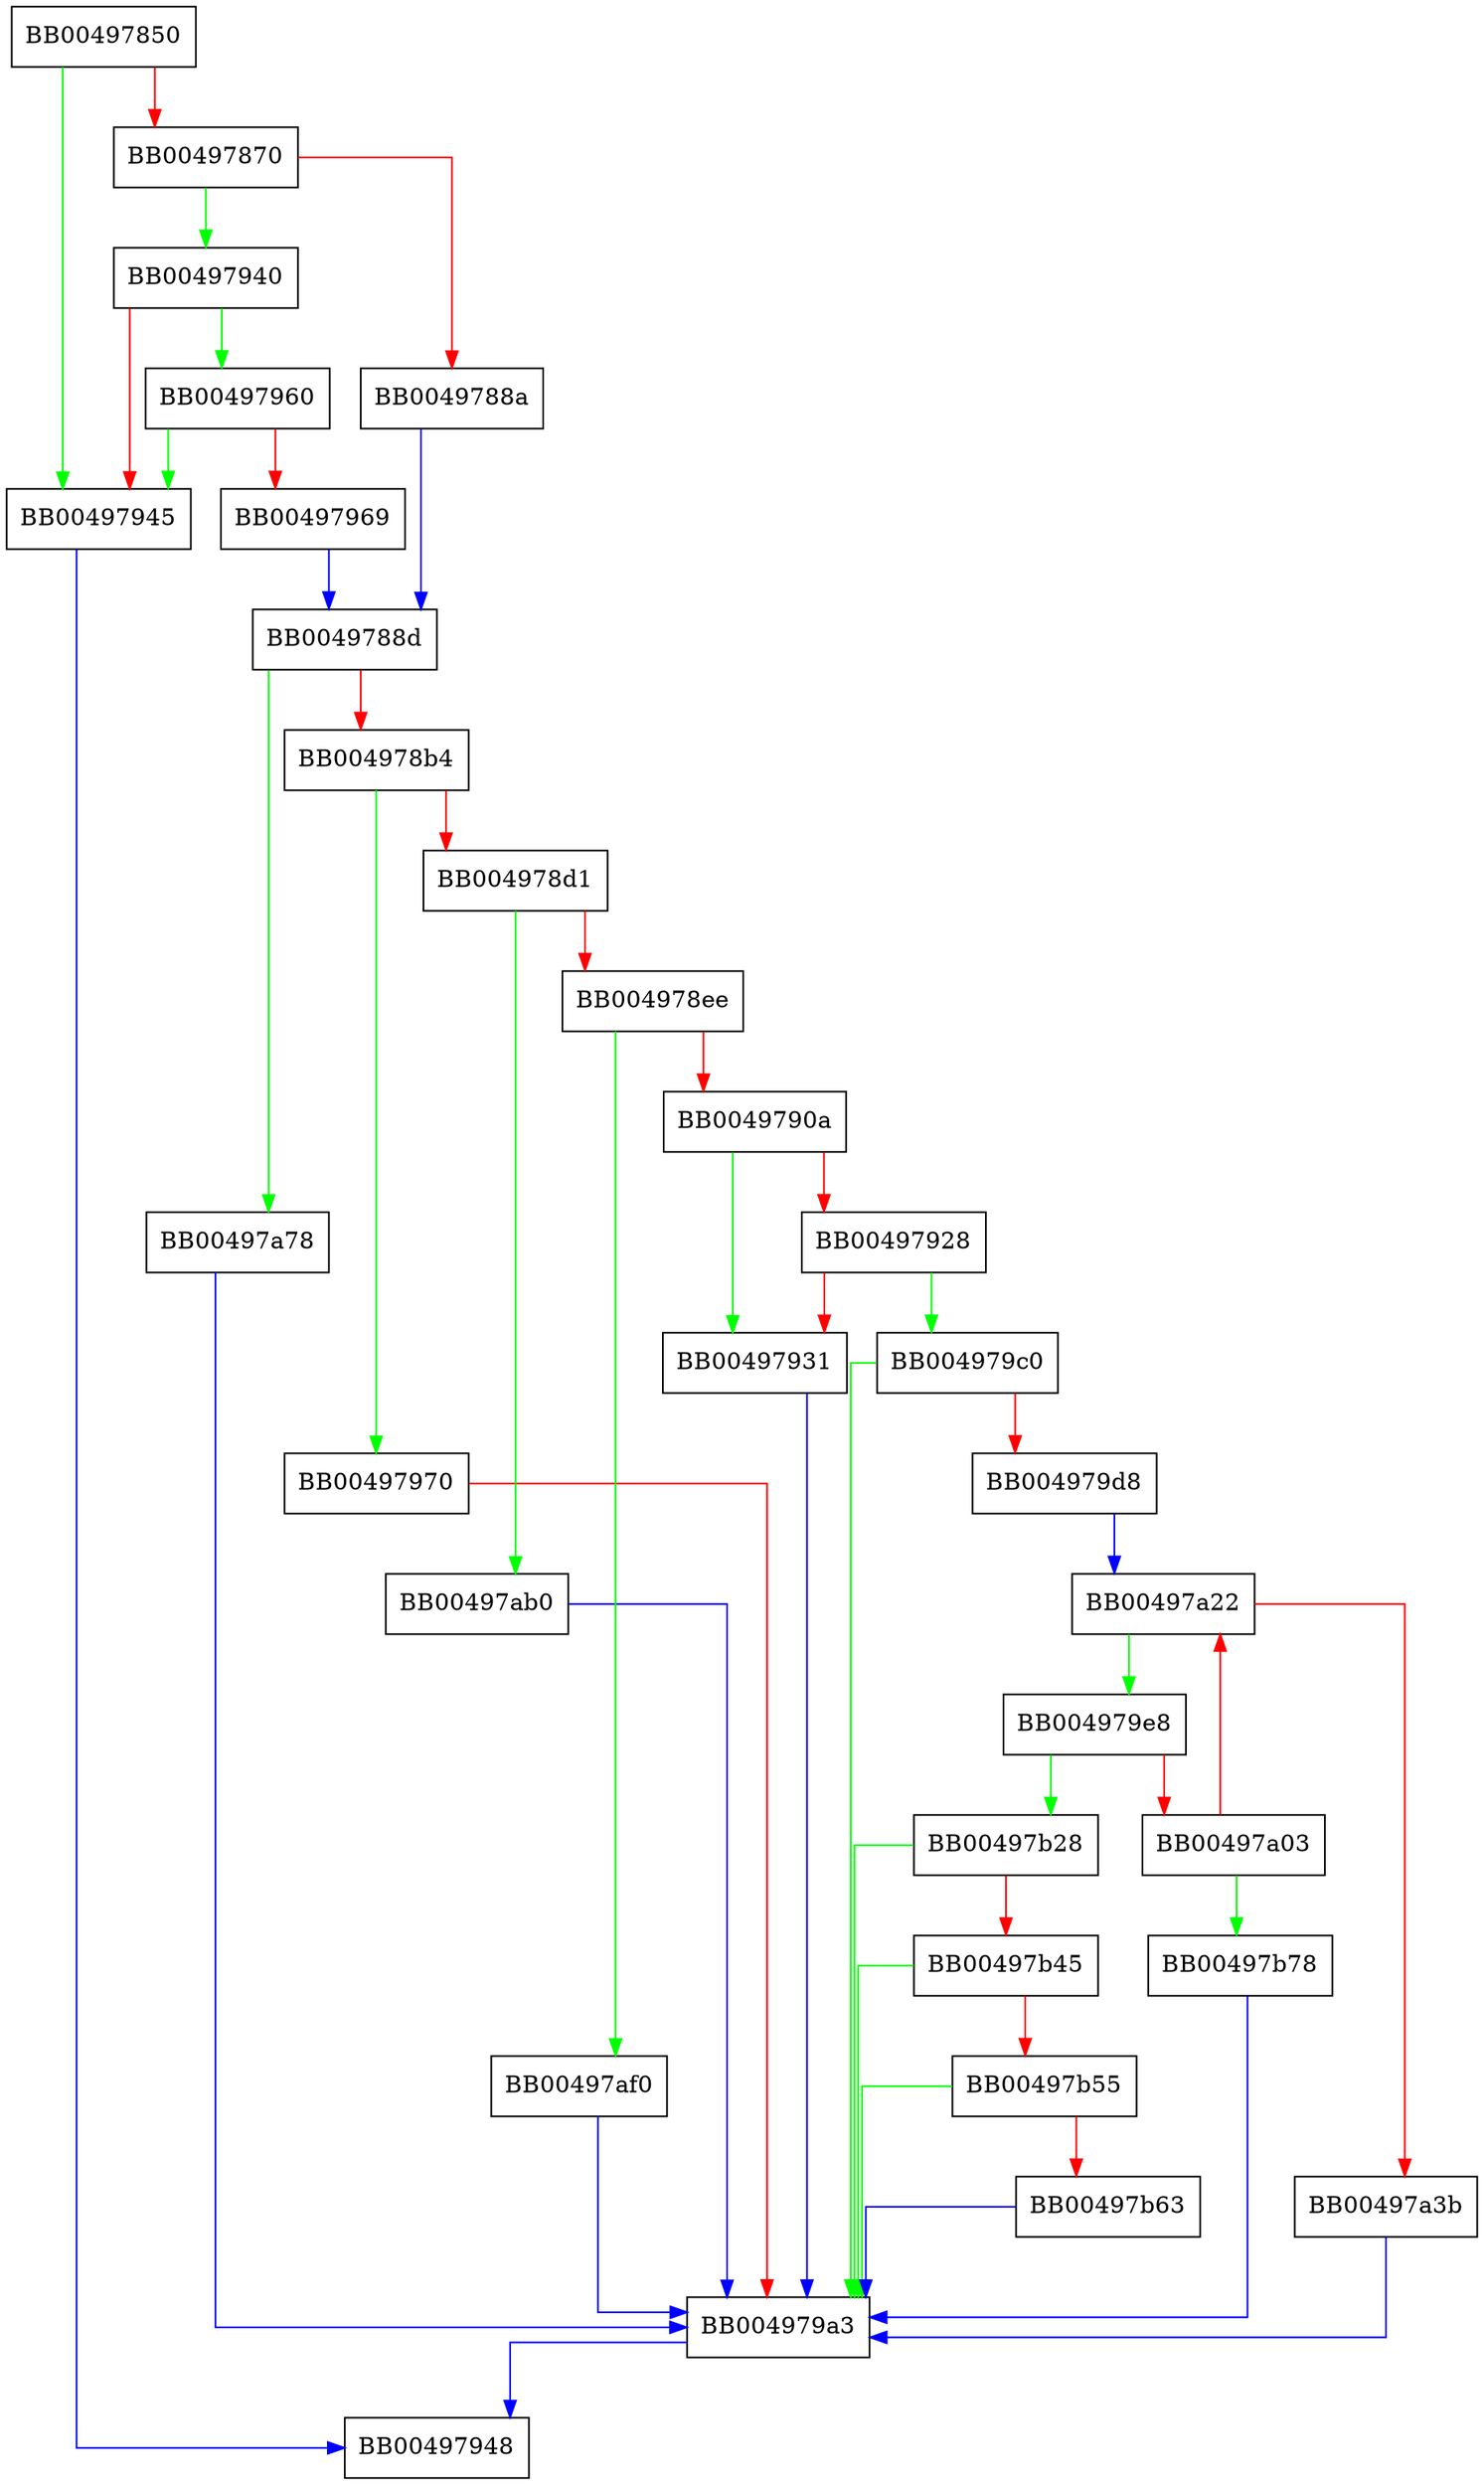 digraph SSL_use_certificate_chain_file {
  node [shape="box"];
  graph [splines=ortho];
  BB00497850 -> BB00497945 [color="green"];
  BB00497850 -> BB00497870 [color="red"];
  BB00497870 -> BB00497940 [color="green"];
  BB00497870 -> BB0049788a [color="red"];
  BB0049788a -> BB0049788d [color="blue"];
  BB0049788d -> BB00497a78 [color="green"];
  BB0049788d -> BB004978b4 [color="red"];
  BB004978b4 -> BB00497970 [color="green"];
  BB004978b4 -> BB004978d1 [color="red"];
  BB004978d1 -> BB00497ab0 [color="green"];
  BB004978d1 -> BB004978ee [color="red"];
  BB004978ee -> BB00497af0 [color="green"];
  BB004978ee -> BB0049790a [color="red"];
  BB0049790a -> BB00497931 [color="green"];
  BB0049790a -> BB00497928 [color="red"];
  BB00497928 -> BB004979c0 [color="green"];
  BB00497928 -> BB00497931 [color="red"];
  BB00497931 -> BB004979a3 [color="blue"];
  BB00497940 -> BB00497960 [color="green"];
  BB00497940 -> BB00497945 [color="red"];
  BB00497945 -> BB00497948 [color="blue"];
  BB00497960 -> BB00497945 [color="green"];
  BB00497960 -> BB00497969 [color="red"];
  BB00497969 -> BB0049788d [color="blue"];
  BB00497970 -> BB004979a3 [color="red"];
  BB004979a3 -> BB00497948 [color="blue"];
  BB004979c0 -> BB004979a3 [color="green"];
  BB004979c0 -> BB004979d8 [color="red"];
  BB004979d8 -> BB00497a22 [color="blue"];
  BB004979e8 -> BB00497b28 [color="green"];
  BB004979e8 -> BB00497a03 [color="red"];
  BB00497a03 -> BB00497b78 [color="green"];
  BB00497a03 -> BB00497a22 [color="red"];
  BB00497a22 -> BB004979e8 [color="green"];
  BB00497a22 -> BB00497a3b [color="red"];
  BB00497a3b -> BB004979a3 [color="blue"];
  BB00497a78 -> BB004979a3 [color="blue"];
  BB00497ab0 -> BB004979a3 [color="blue"];
  BB00497af0 -> BB004979a3 [color="blue"];
  BB00497b28 -> BB004979a3 [color="green"];
  BB00497b28 -> BB00497b45 [color="red"];
  BB00497b45 -> BB004979a3 [color="green"];
  BB00497b45 -> BB00497b55 [color="red"];
  BB00497b55 -> BB004979a3 [color="green"];
  BB00497b55 -> BB00497b63 [color="red"];
  BB00497b63 -> BB004979a3 [color="blue"];
  BB00497b78 -> BB004979a3 [color="blue"];
}